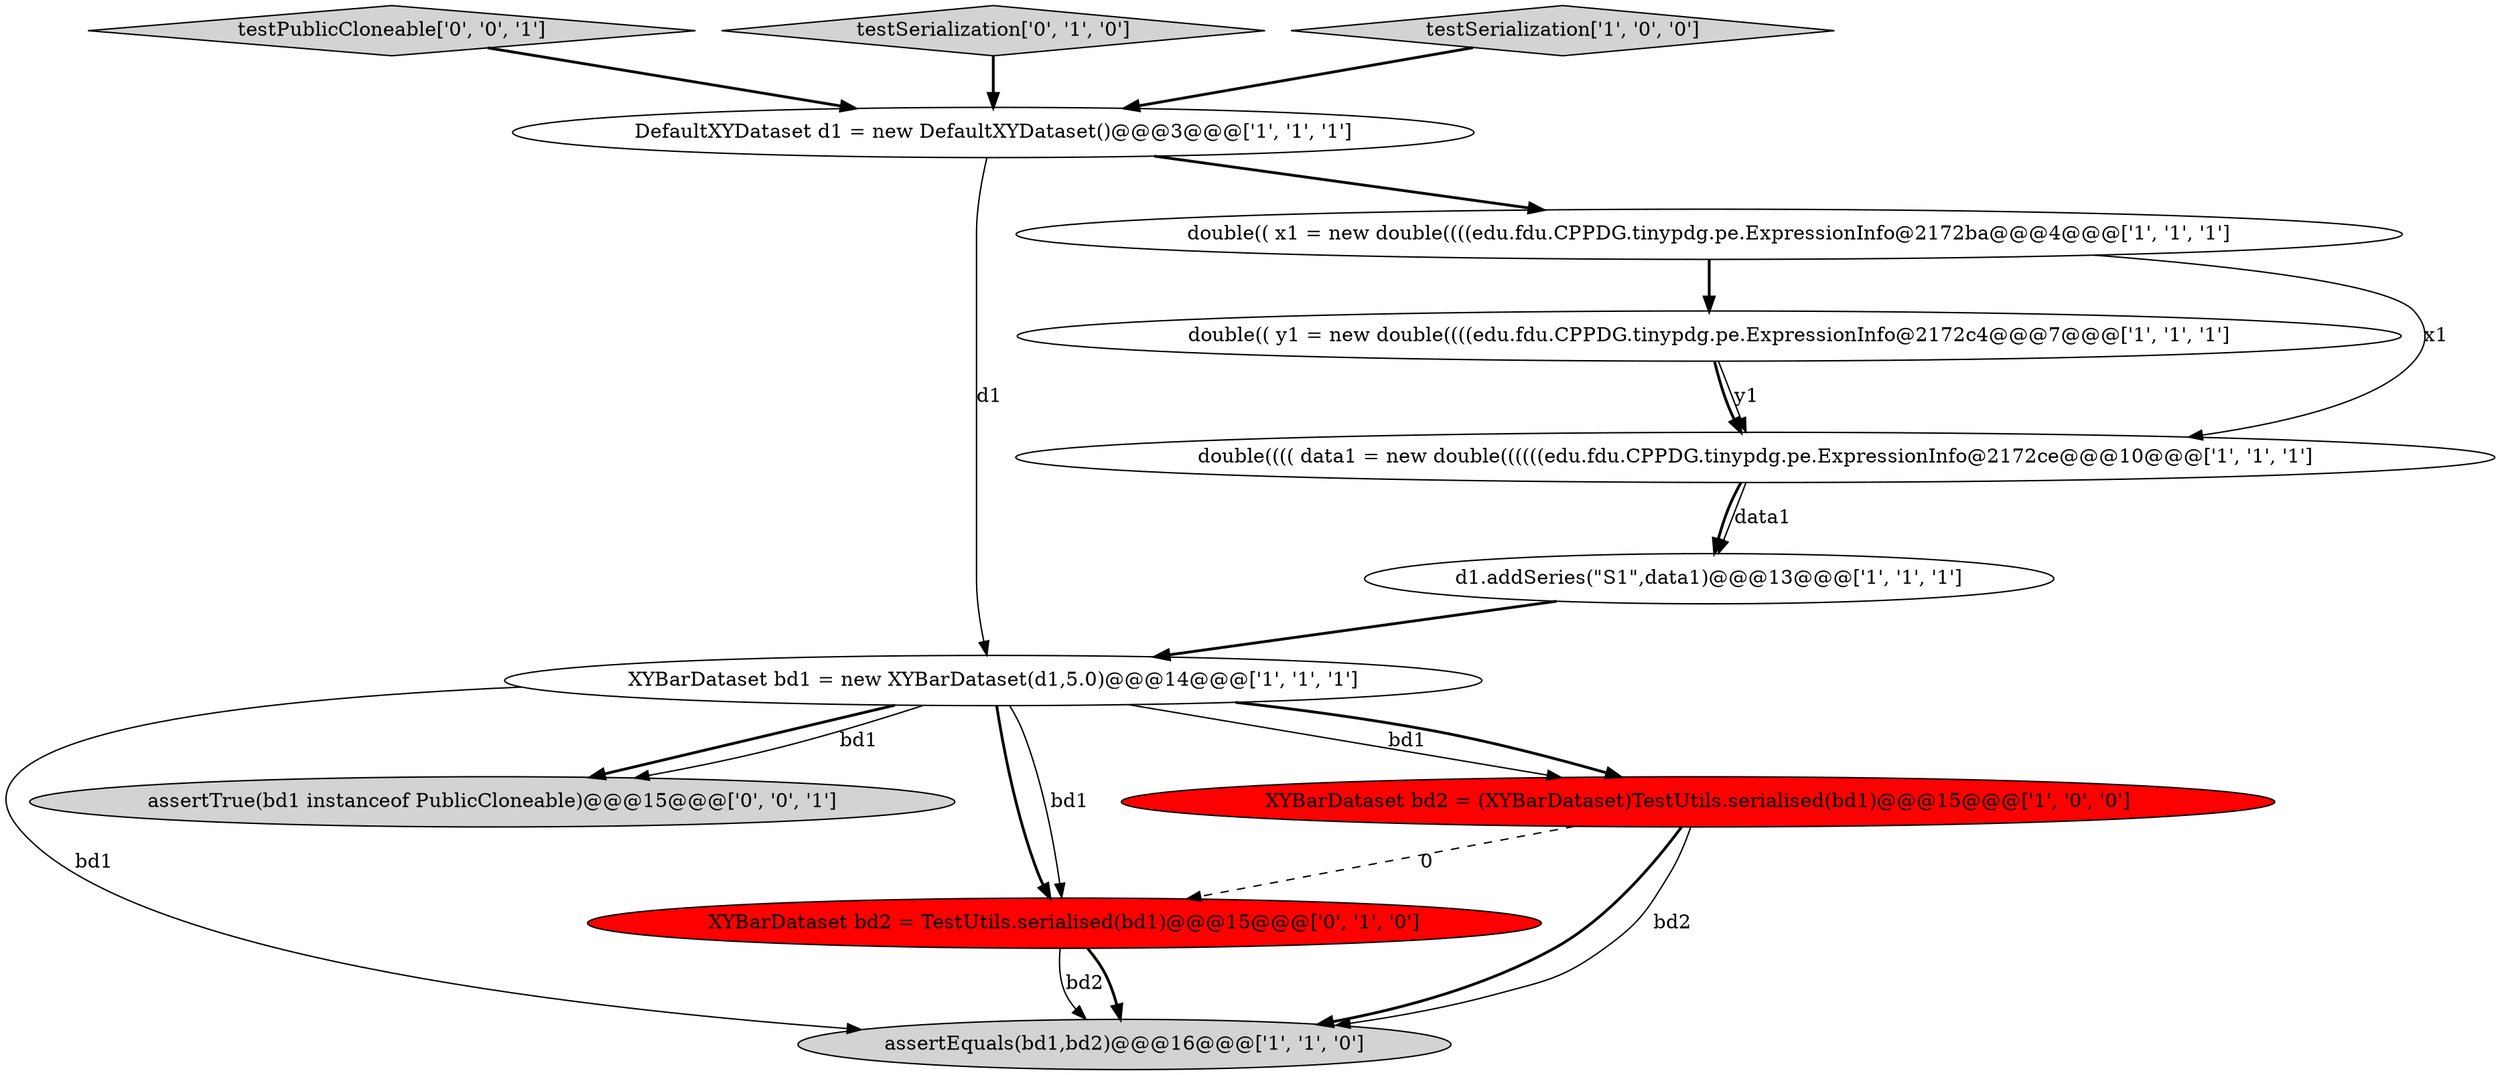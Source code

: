 digraph {
8 [style = filled, label = "assertEquals(bd1,bd2)@@@16@@@['1', '1', '0']", fillcolor = lightgray, shape = ellipse image = "AAA0AAABBB1BBB"];
12 [style = filled, label = "testPublicCloneable['0', '0', '1']", fillcolor = lightgray, shape = diamond image = "AAA0AAABBB3BBB"];
2 [style = filled, label = "double(( y1 = new double((((edu.fdu.CPPDG.tinypdg.pe.ExpressionInfo@2172c4@@@7@@@['1', '1', '1']", fillcolor = white, shape = ellipse image = "AAA0AAABBB1BBB"];
10 [style = filled, label = "testSerialization['0', '1', '0']", fillcolor = lightgray, shape = diamond image = "AAA0AAABBB2BBB"];
11 [style = filled, label = "assertTrue(bd1 instanceof PublicCloneable)@@@15@@@['0', '0', '1']", fillcolor = lightgray, shape = ellipse image = "AAA0AAABBB3BBB"];
4 [style = filled, label = "XYBarDataset bd1 = new XYBarDataset(d1,5.0)@@@14@@@['1', '1', '1']", fillcolor = white, shape = ellipse image = "AAA0AAABBB1BBB"];
3 [style = filled, label = "d1.addSeries(\"S1\",data1)@@@13@@@['1', '1', '1']", fillcolor = white, shape = ellipse image = "AAA0AAABBB1BBB"];
5 [style = filled, label = "double(( x1 = new double((((edu.fdu.CPPDG.tinypdg.pe.ExpressionInfo@2172ba@@@4@@@['1', '1', '1']", fillcolor = white, shape = ellipse image = "AAA0AAABBB1BBB"];
9 [style = filled, label = "XYBarDataset bd2 = TestUtils.serialised(bd1)@@@15@@@['0', '1', '0']", fillcolor = red, shape = ellipse image = "AAA1AAABBB2BBB"];
6 [style = filled, label = "testSerialization['1', '0', '0']", fillcolor = lightgray, shape = diamond image = "AAA0AAABBB1BBB"];
7 [style = filled, label = "XYBarDataset bd2 = (XYBarDataset)TestUtils.serialised(bd1)@@@15@@@['1', '0', '0']", fillcolor = red, shape = ellipse image = "AAA1AAABBB1BBB"];
0 [style = filled, label = "double(((( data1 = new double((((((edu.fdu.CPPDG.tinypdg.pe.ExpressionInfo@2172ce@@@10@@@['1', '1', '1']", fillcolor = white, shape = ellipse image = "AAA0AAABBB1BBB"];
1 [style = filled, label = "DefaultXYDataset d1 = new DefaultXYDataset()@@@3@@@['1', '1', '1']", fillcolor = white, shape = ellipse image = "AAA0AAABBB1BBB"];
1->5 [style = bold, label=""];
0->3 [style = bold, label=""];
4->9 [style = bold, label=""];
4->7 [style = solid, label="bd1"];
9->8 [style = solid, label="bd2"];
7->8 [style = bold, label=""];
9->8 [style = bold, label=""];
12->1 [style = bold, label=""];
3->4 [style = bold, label=""];
7->8 [style = solid, label="bd2"];
4->7 [style = bold, label=""];
6->1 [style = bold, label=""];
4->8 [style = solid, label="bd1"];
5->2 [style = bold, label=""];
2->0 [style = bold, label=""];
7->9 [style = dashed, label="0"];
1->4 [style = solid, label="d1"];
5->0 [style = solid, label="x1"];
0->3 [style = solid, label="data1"];
4->11 [style = bold, label=""];
10->1 [style = bold, label=""];
2->0 [style = solid, label="y1"];
4->11 [style = solid, label="bd1"];
4->9 [style = solid, label="bd1"];
}
